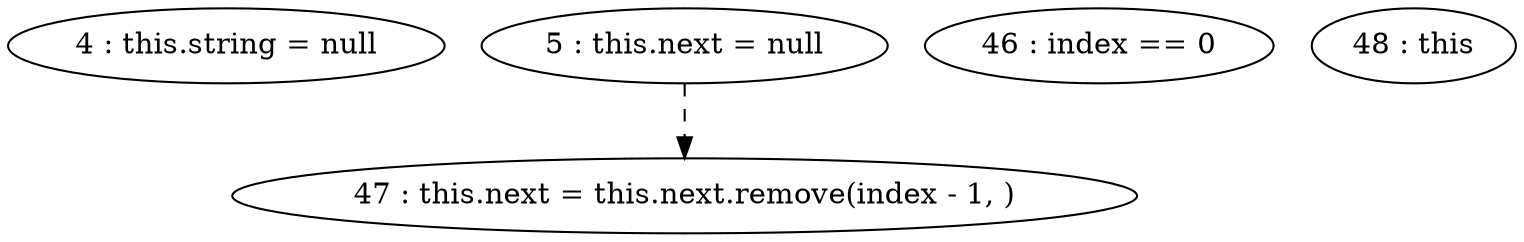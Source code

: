 digraph G {
"4 : this.string = null"
"5 : this.next = null"
"5 : this.next = null" -> "47 : this.next = this.next.remove(index - 1, )" [style=dashed]
"46 : index == 0"
"47 : this.next = this.next.remove(index - 1, )"
"48 : this"
}